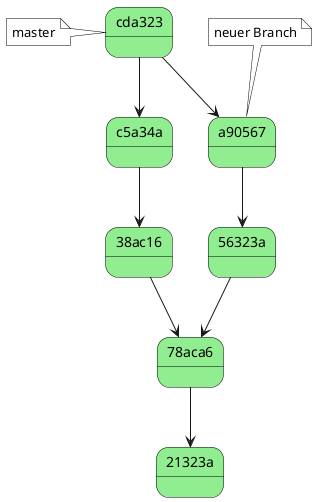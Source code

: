 @startuml
skinparam state {
  BackgroundColor white
  BorderColor black
}
skinparam note {
  BackgroundColor white
  BorderColor black
}


state "21323a" as commit2 #LightGreen{
}
state "78aca6" as commit3 #LightGreen{
}
state "38ac16" as commit3a #LightGreen{
}
state "c5a34a" as commit3b #LightGreen{
}
state "56323a" as commit4 #LightGreen{
}
state "a90567" as commit5 #LightGreen{
}
note top of commit5 : neuer Branch
state "cda323" as merge #LightGreen{
}
note left of merge : master

commit3 --> commit2
commit3a --> commit3
commit3b --> commit3a
commit4 --> commit3
commit5 --> commit4
merge --> commit5
merge --> commit3b


@enduml
